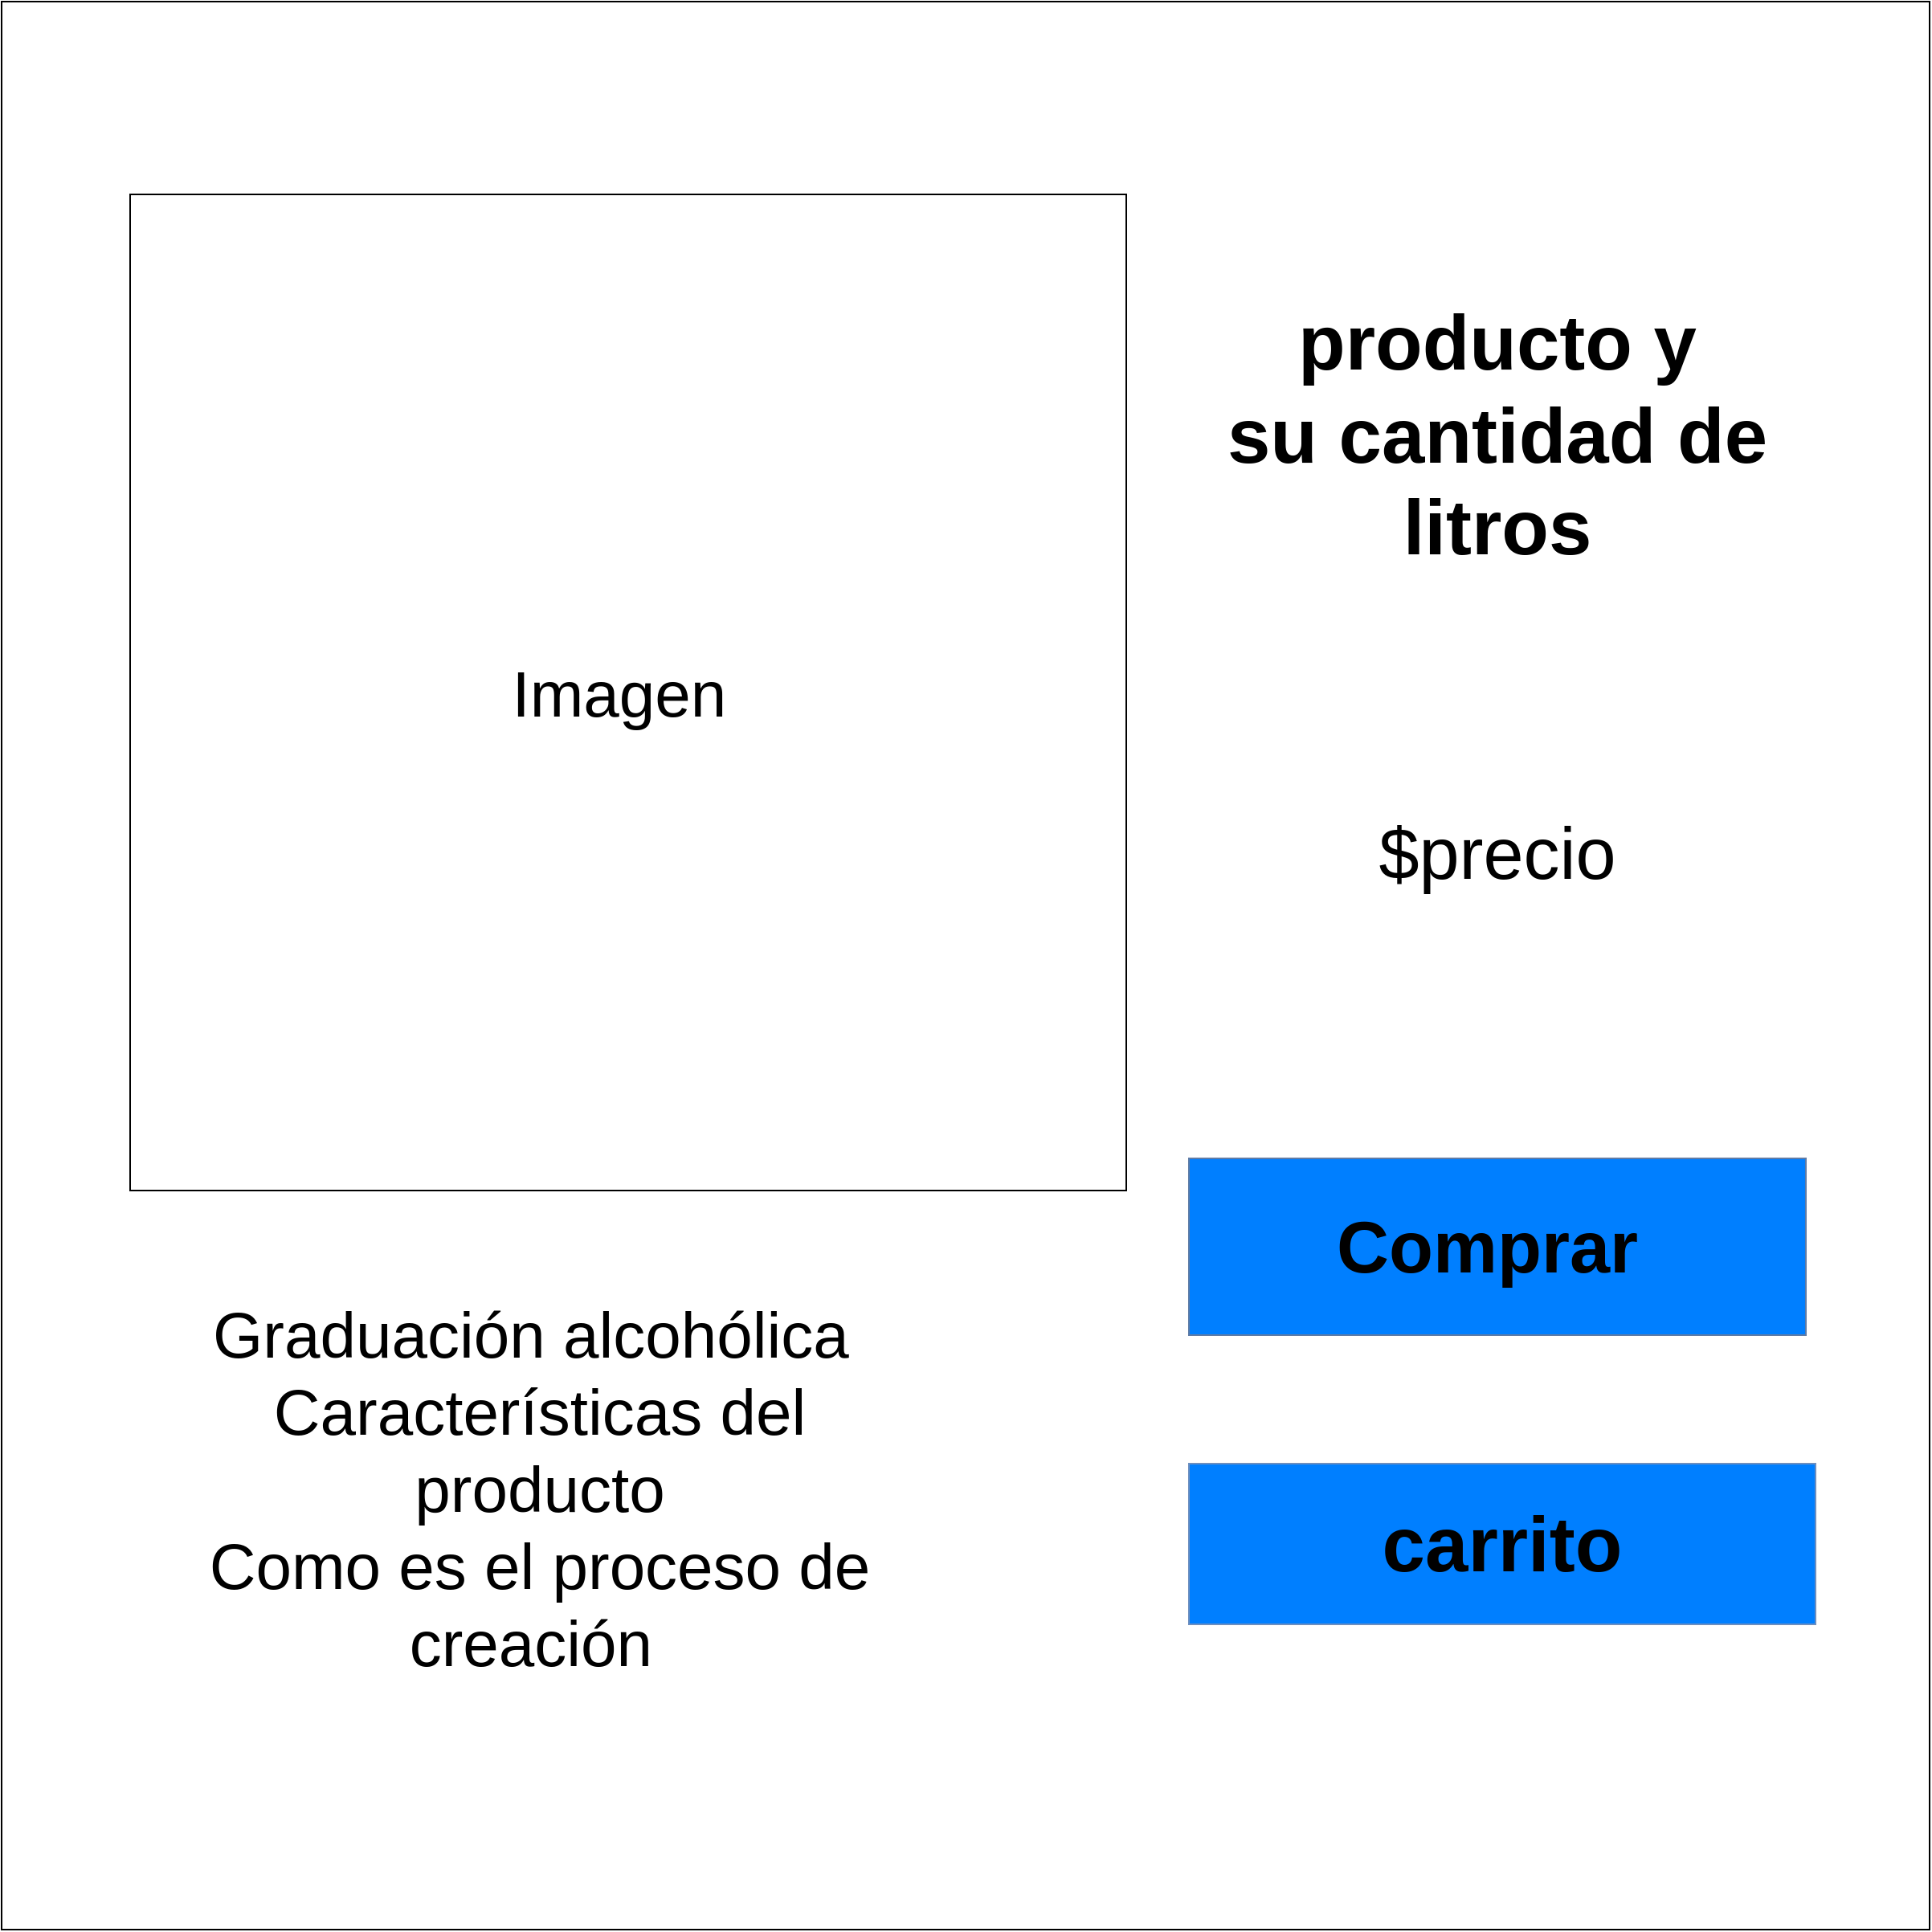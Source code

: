 <mxfile version="13.7.5" type="github" pages="15">
  <diagram id="OhG8lLr3wyOGNPxtDcFM" name="Page-1">
    <mxGraphModel dx="2946" dy="1536" grid="1" gridSize="10" guides="1" tooltips="1" connect="1" arrows="1" fold="1" page="1" pageScale="1" pageWidth="827" pageHeight="1169" math="0" shadow="0">
      <root>
        <mxCell id="0" />
        <mxCell id="1" parent="0" />
        <mxCell id="DzatYgbJUiVVY3OvYPIM-1" value="" style="whiteSpace=wrap;html=1;aspect=fixed;" parent="1" vertex="1">
          <mxGeometry x="160" y="140" width="1200" height="1200" as="geometry" />
        </mxCell>
        <mxCell id="DzatYgbJUiVVY3OvYPIM-2" value="" style="whiteSpace=wrap;html=1;aspect=fixed;" parent="1" vertex="1">
          <mxGeometry x="240" y="260" width="620" height="620" as="geometry" />
        </mxCell>
        <mxCell id="DzatYgbJUiVVY3OvYPIM-3" value="&lt;span style=&quot;font-size: 40px&quot;&gt;Imagen&amp;nbsp;&lt;/span&gt;" style="text;html=1;strokeColor=none;fillColor=none;align=center;verticalAlign=middle;whiteSpace=wrap;rounded=0;" parent="1" vertex="1">
          <mxGeometry x="390" y="410" width="320" height="320" as="geometry" />
        </mxCell>
        <mxCell id="DzatYgbJUiVVY3OvYPIM-4" value="&lt;font size=&quot;7&quot;&gt;&lt;b&gt;producto y su&amp;nbsp;cantidad de litros&lt;/b&gt;&lt;/font&gt;" style="text;html=1;strokeColor=none;fillColor=none;align=center;verticalAlign=middle;whiteSpace=wrap;rounded=0;" parent="1" vertex="1">
          <mxGeometry x="876" y="310" width="430" height="200" as="geometry" />
        </mxCell>
        <mxCell id="DzatYgbJUiVVY3OvYPIM-5" value="&lt;font style=&quot;font-size: 45px&quot;&gt;$precio&lt;/font&gt;" style="text;html=1;strokeColor=none;fillColor=none;align=center;verticalAlign=middle;whiteSpace=wrap;rounded=0;fontSize=21;" parent="1" vertex="1">
          <mxGeometry x="941" y="570" width="300" height="200" as="geometry" />
        </mxCell>
        <mxCell id="DzatYgbJUiVVY3OvYPIM-6" value="&lt;span style=&quot;font-size: 45px&quot;&gt;&lt;b&gt;Comprar&amp;nbsp;&lt;/b&gt;&lt;/span&gt;" style="text;html=1;align=center;verticalAlign=middle;whiteSpace=wrap;rounded=0;fontSize=21;strokeColor=#5E7BA6;fillColor=#007FFF;" parent="1" vertex="1">
          <mxGeometry x="899" y="860" width="384" height="110" as="geometry" />
        </mxCell>
        <mxCell id="DzatYgbJUiVVY3OvYPIM-7" value="&lt;b&gt;&lt;font style=&quot;font-size: 48px&quot;&gt;carrito&lt;/font&gt;&lt;/b&gt;" style="text;html=1;strokeColor=#6c8ebf;align=center;verticalAlign=middle;whiteSpace=wrap;rounded=0;fontSize=21;fillColor=#007FFF;" parent="1" vertex="1">
          <mxGeometry x="899" y="1050" width="390" height="100" as="geometry" />
        </mxCell>
        <mxCell id="DzatYgbJUiVVY3OvYPIM-8" value="&lt;font style=&quot;font-size: 40px&quot;&gt;Graduación alcohólica&amp;nbsp;&lt;br&gt;Características del producto&lt;br&gt;Como es el proceso de creación&amp;nbsp;&lt;/font&gt;" style="text;html=1;strokeColor=none;fillColor=none;align=center;verticalAlign=middle;whiteSpace=wrap;rounded=0;fontSize=21;" parent="1" vertex="1">
          <mxGeometry x="250" y="900" width="490" height="330" as="geometry" />
        </mxCell>
      </root>
    </mxGraphModel>
  </diagram>
  <diagram id="8sHCON4ht9VUjWR1bNQs" name="Page-2">
    <mxGraphModel dx="2946" dy="1536" grid="1" gridSize="10" guides="1" tooltips="1" connect="1" arrows="1" fold="1" page="1" pageScale="1" pageWidth="827" pageHeight="1169" math="0" shadow="0">
      <root>
        <mxCell id="FLeCUgqzSWVfP23sDxG7-0" />
        <mxCell id="FLeCUgqzSWVfP23sDxG7-1" parent="FLeCUgqzSWVfP23sDxG7-0" />
        <mxCell id="7ko9cK7hZdaCzW7y0LKQ-0" value="" style="whiteSpace=wrap;html=1;aspect=fixed;" parent="FLeCUgqzSWVfP23sDxG7-1" vertex="1">
          <mxGeometry x="240" y="120" width="1200" height="1200" as="geometry" />
        </mxCell>
        <mxCell id="7ko9cK7hZdaCzW7y0LKQ-1" value="" style="whiteSpace=wrap;html=1;aspect=fixed;" parent="FLeCUgqzSWVfP23sDxG7-1" vertex="1">
          <mxGeometry x="320" y="240" width="620" height="620" as="geometry" />
        </mxCell>
        <mxCell id="7ko9cK7hZdaCzW7y0LKQ-2" value="&lt;span style=&quot;font-size: 40px&quot;&gt;Imagen&amp;nbsp;&lt;/span&gt;" style="text;html=1;strokeColor=none;fillColor=none;align=center;verticalAlign=middle;whiteSpace=wrap;rounded=0;" parent="FLeCUgqzSWVfP23sDxG7-1" vertex="1">
          <mxGeometry x="470" y="360" width="320" height="320" as="geometry" />
        </mxCell>
        <mxCell id="7ko9cK7hZdaCzW7y0LKQ-3" value="&lt;font size=&quot;7&quot;&gt;&lt;b&gt;producto y su&amp;nbsp;cantidad de litros&lt;/b&gt;&lt;/font&gt;" style="text;html=1;strokeColor=none;fillColor=none;align=center;verticalAlign=middle;whiteSpace=wrap;rounded=0;" parent="FLeCUgqzSWVfP23sDxG7-1" vertex="1">
          <mxGeometry x="950" y="190" width="430" height="200" as="geometry" />
        </mxCell>
        <mxCell id="7ko9cK7hZdaCzW7y0LKQ-4" value="&lt;font style=&quot;font-size: 45px&quot;&gt;$precio&lt;/font&gt;" style="text;html=1;strokeColor=none;fillColor=none;align=center;verticalAlign=middle;whiteSpace=wrap;rounded=0;fontSize=21;" parent="FLeCUgqzSWVfP23sDxG7-1" vertex="1">
          <mxGeometry x="260" y="110" width="220" height="130" as="geometry" />
        </mxCell>
        <mxCell id="7ko9cK7hZdaCzW7y0LKQ-5" value="&lt;span style=&quot;font-size: 45px&quot;&gt;&lt;b&gt;Comprar&amp;nbsp;&lt;/b&gt;&lt;/span&gt;" style="text;html=1;align=center;verticalAlign=middle;whiteSpace=wrap;rounded=0;fontSize=21;strokeColor=#5E7BA6;fillColor=#007FFF;" parent="FLeCUgqzSWVfP23sDxG7-1" vertex="1">
          <mxGeometry x="296" y="930" width="384" height="110" as="geometry" />
        </mxCell>
        <mxCell id="7ko9cK7hZdaCzW7y0LKQ-6" value="&lt;b&gt;&lt;font style=&quot;font-size: 48px&quot;&gt;carrito&lt;/font&gt;&lt;/b&gt;" style="text;html=1;strokeColor=#6c8ebf;align=center;verticalAlign=middle;whiteSpace=wrap;rounded=0;fontSize=21;fillColor=#007FFF;" parent="FLeCUgqzSWVfP23sDxG7-1" vertex="1">
          <mxGeometry x="290" y="1140" width="390" height="100" as="geometry" />
        </mxCell>
        <mxCell id="7ko9cK7hZdaCzW7y0LKQ-7" value="&lt;font style=&quot;font-size: 40px&quot;&gt;Graduación alcohólica&amp;nbsp;&lt;br&gt;Características del producto&lt;br&gt;Como es el proceso de creación&amp;nbsp;&lt;/font&gt;" style="text;html=1;strokeColor=none;fillColor=none;align=center;verticalAlign=middle;whiteSpace=wrap;rounded=0;fontSize=21;" parent="FLeCUgqzSWVfP23sDxG7-1" vertex="1">
          <mxGeometry x="950" y="620" width="460" height="320" as="geometry" />
        </mxCell>
      </root>
    </mxGraphModel>
  </diagram>
  <diagram id="YQ7EBliyZT3NHj7X6m0U" name="Page-3">
    <mxGraphModel dx="2946" dy="1536" grid="1" gridSize="10" guides="1" tooltips="1" connect="1" arrows="1" fold="1" page="1" pageScale="1" pageWidth="827" pageHeight="1169" math="0" shadow="0">
      <root>
        <mxCell id="2Cu6oZ5dd-XjrIRJfJcB-0" />
        <mxCell id="2Cu6oZ5dd-XjrIRJfJcB-1" parent="2Cu6oZ5dd-XjrIRJfJcB-0" />
        <mxCell id="NQ0WCU6EAPzyOwTOeYJF-0" value="" style="whiteSpace=wrap;html=1;aspect=fixed;" parent="2Cu6oZ5dd-XjrIRJfJcB-1" vertex="1">
          <mxGeometry x="160" y="120" width="1200" height="1200" as="geometry" />
        </mxCell>
        <mxCell id="NQ0WCU6EAPzyOwTOeYJF-1" value="" style="whiteSpace=wrap;html=1;aspect=fixed;" parent="2Cu6oZ5dd-XjrIRJfJcB-1" vertex="1">
          <mxGeometry x="680" y="200" width="620" height="620" as="geometry" />
        </mxCell>
        <mxCell id="NQ0WCU6EAPzyOwTOeYJF-2" value="&lt;span style=&quot;font-size: 40px&quot;&gt;Imagen&amp;nbsp;&lt;/span&gt;" style="text;html=1;strokeColor=none;fillColor=none;align=center;verticalAlign=middle;whiteSpace=wrap;rounded=0;" parent="2Cu6oZ5dd-XjrIRJfJcB-1" vertex="1">
          <mxGeometry x="827" y="340" width="320" height="320" as="geometry" />
        </mxCell>
        <mxCell id="NQ0WCU6EAPzyOwTOeYJF-3" value="&lt;font size=&quot;7&quot;&gt;&lt;b&gt;producto y su&amp;nbsp;cantidad de litros&lt;/b&gt;&lt;/font&gt;" style="text;html=1;strokeColor=none;fillColor=none;align=center;verticalAlign=middle;whiteSpace=wrap;rounded=0;" parent="2Cu6oZ5dd-XjrIRJfJcB-1" vertex="1">
          <mxGeometry x="199" y="200" width="430" height="200" as="geometry" />
        </mxCell>
        <mxCell id="NQ0WCU6EAPzyOwTOeYJF-4" value="&lt;font style=&quot;font-size: 45px&quot;&gt;$precio&lt;/font&gt;" style="text;html=1;strokeColor=none;fillColor=none;align=center;verticalAlign=middle;whiteSpace=wrap;rounded=0;fontSize=21;" parent="2Cu6oZ5dd-XjrIRJfJcB-1" vertex="1">
          <mxGeometry x="280" y="490" width="300" height="200" as="geometry" />
        </mxCell>
        <mxCell id="NQ0WCU6EAPzyOwTOeYJF-5" value="&lt;span style=&quot;font-size: 45px&quot;&gt;&lt;b&gt;Comprar&amp;nbsp;&lt;/b&gt;&lt;/span&gt;" style="text;html=1;align=center;verticalAlign=middle;whiteSpace=wrap;rounded=0;fontSize=21;strokeColor=#5E7BA6;fillColor=#007FFF;" parent="2Cu6oZ5dd-XjrIRJfJcB-1" vertex="1">
          <mxGeometry x="820" y="880" width="384" height="110" as="geometry" />
        </mxCell>
        <mxCell id="NQ0WCU6EAPzyOwTOeYJF-6" value="&lt;b&gt;&lt;font style=&quot;font-size: 48px&quot;&gt;carrito&lt;/font&gt;&lt;/b&gt;" style="text;html=1;strokeColor=#6c8ebf;align=center;verticalAlign=middle;whiteSpace=wrap;rounded=0;fontSize=21;fillColor=#007FFF;" parent="2Cu6oZ5dd-XjrIRJfJcB-1" vertex="1">
          <mxGeometry x="820" y="1080" width="390" height="100" as="geometry" />
        </mxCell>
        <mxCell id="NQ0WCU6EAPzyOwTOeYJF-7" value="&lt;font style=&quot;font-size: 40px&quot;&gt;Graduación alcohólica&amp;nbsp;&lt;br&gt;Características del producto&lt;br&gt;Como es el proceso de creación&amp;nbsp;&lt;/font&gt;" style="text;html=1;strokeColor=none;fillColor=none;align=center;verticalAlign=middle;whiteSpace=wrap;rounded=0;fontSize=21;" parent="2Cu6oZ5dd-XjrIRJfJcB-1" vertex="1">
          <mxGeometry x="185" y="880" width="490" height="330" as="geometry" />
        </mxCell>
      </root>
    </mxGraphModel>
  </diagram>
  <diagram id="tWn3SIGj3MxljUCYJxcN" name="Page-4">
    <mxGraphModel dx="2028" dy="1648" grid="1" gridSize="10" guides="1" tooltips="1" connect="1" arrows="1" fold="1" page="1" pageScale="1" pageWidth="827" pageHeight="1169" math="0" shadow="0">
      <root>
        <mxCell id="_3oReo3nj9dfGUn5RVN_-0" />
        <mxCell id="_3oReo3nj9dfGUn5RVN_-1" parent="_3oReo3nj9dfGUn5RVN_-0" />
        <mxCell id="uuDOwzd5EjI94AipQSs_-0" value="" style="whiteSpace=wrap;html=1;aspect=fixed;" vertex="1" parent="_3oReo3nj9dfGUn5RVN_-1">
          <mxGeometry x="160" y="150" width="1030" height="1030" as="geometry" />
        </mxCell>
        <mxCell id="uuDOwzd5EjI94AipQSs_-1" value="" style="whiteSpace=wrap;html=1;aspect=fixed;" vertex="1" parent="_3oReo3nj9dfGUn5RVN_-1">
          <mxGeometry x="240" y="260" width="570" height="570" as="geometry" />
        </mxCell>
        <mxCell id="uuDOwzd5EjI94AipQSs_-2" value="&lt;span style=&quot;font-size: 40px&quot;&gt;Imagen&amp;nbsp;&lt;/span&gt;" style="text;html=1;strokeColor=none;fillColor=none;align=center;verticalAlign=middle;whiteSpace=wrap;rounded=0;" vertex="1" parent="_3oReo3nj9dfGUn5RVN_-1">
          <mxGeometry x="390" y="380" width="320" height="320" as="geometry" />
        </mxCell>
        <mxCell id="uuDOwzd5EjI94AipQSs_-3" value="&lt;font size=&quot;7&quot;&gt;&lt;b&gt;producto y su&amp;nbsp;cantidad de litros&lt;/b&gt;&lt;/font&gt;" style="text;html=1;strokeColor=none;fillColor=none;align=center;verticalAlign=middle;whiteSpace=wrap;rounded=0;" vertex="1" parent="_3oReo3nj9dfGUn5RVN_-1">
          <mxGeometry x="816" y="310" width="384" height="200" as="geometry" />
        </mxCell>
        <mxCell id="uuDOwzd5EjI94AipQSs_-4" value="&lt;font style=&quot;font-size: 45px&quot;&gt;$precio&lt;/font&gt;" style="text;html=1;strokeColor=none;fillColor=none;align=center;verticalAlign=middle;whiteSpace=wrap;rounded=0;fontSize=21;" vertex="1" parent="_3oReo3nj9dfGUn5RVN_-1">
          <mxGeometry x="858" y="565" width="300" height="200" as="geometry" />
        </mxCell>
        <mxCell id="uuDOwzd5EjI94AipQSs_-5" value="&lt;span style=&quot;font-size: 45px&quot;&gt;&lt;b&gt;Comprar&amp;nbsp;&lt;/b&gt;&lt;/span&gt;" style="text;html=1;align=center;verticalAlign=middle;whiteSpace=wrap;rounded=0;fontSize=21;strokeColor=#5E7BA6;fillColor=#007FFF;" vertex="1" parent="_3oReo3nj9dfGUn5RVN_-1">
          <mxGeometry x="829" y="900" width="341" height="110" as="geometry" />
        </mxCell>
        <mxCell id="uuDOwzd5EjI94AipQSs_-6" value="&lt;b&gt;&lt;font style=&quot;font-size: 48px&quot;&gt;carrito&lt;/font&gt;&lt;/b&gt;" style="text;html=1;strokeColor=#6c8ebf;align=center;verticalAlign=middle;whiteSpace=wrap;rounded=0;fontSize=21;fillColor=#007FFF;" vertex="1" parent="_3oReo3nj9dfGUn5RVN_-1">
          <mxGeometry x="820" y="1069" width="350" height="100" as="geometry" />
        </mxCell>
        <mxCell id="uuDOwzd5EjI94AipQSs_-7" value="&lt;font style=&quot;font-size: 40px&quot;&gt;Graduación alcohólica&amp;nbsp;&lt;br&gt;Características del producto&lt;br&gt;Como es el proceso de creación&amp;nbsp;&lt;/font&gt;" style="text;html=1;strokeColor=none;fillColor=none;align=center;verticalAlign=middle;whiteSpace=wrap;rounded=0;fontSize=21;" vertex="1" parent="_3oReo3nj9dfGUn5RVN_-1">
          <mxGeometry x="230" y="850" width="490" height="330" as="geometry" />
        </mxCell>
      </root>
    </mxGraphModel>
  </diagram>
  <diagram id="swVq-odo5ElDC0NcVRpH" name="Page-5">
    <mxGraphModel dx="2028" dy="1648" grid="1" gridSize="10" guides="1" tooltips="1" connect="1" arrows="1" fold="1" page="1" pageScale="1" pageWidth="827" pageHeight="1169" math="0" shadow="0">
      <root>
        <mxCell id="oH3agz5dN43Ch7ZoMKP8-0" />
        <mxCell id="oH3agz5dN43Ch7ZoMKP8-1" parent="oH3agz5dN43Ch7ZoMKP8-0" />
        <mxCell id="-okv497SU9pjVjCkf_no-0" value="" style="whiteSpace=wrap;html=1;aspect=fixed;" vertex="1" parent="oH3agz5dN43Ch7ZoMKP8-1">
          <mxGeometry x="240" y="120" width="1030" height="1030" as="geometry" />
        </mxCell>
        <mxCell id="-okv497SU9pjVjCkf_no-1" value="" style="whiteSpace=wrap;html=1;aspect=fixed;" vertex="1" parent="oH3agz5dN43Ch7ZoMKP8-1">
          <mxGeometry x="270" y="230" width="580" height="580" as="geometry" />
        </mxCell>
        <mxCell id="-okv497SU9pjVjCkf_no-2" value="&lt;span style=&quot;font-size: 40px&quot;&gt;Imagen&amp;nbsp;&lt;/span&gt;" style="text;html=1;strokeColor=none;fillColor=none;align=center;verticalAlign=middle;whiteSpace=wrap;rounded=0;" vertex="1" parent="oH3agz5dN43Ch7ZoMKP8-1">
          <mxGeometry x="370" y="320" width="320" height="320" as="geometry" />
        </mxCell>
        <mxCell id="-okv497SU9pjVjCkf_no-3" value="&lt;font size=&quot;7&quot;&gt;&lt;b&gt;producto y su&amp;nbsp;cantidad de litros&lt;/b&gt;&lt;/font&gt;" style="text;html=1;strokeColor=none;fillColor=none;align=center;verticalAlign=middle;whiteSpace=wrap;rounded=0;" vertex="1" parent="oH3agz5dN43Ch7ZoMKP8-1">
          <mxGeometry x="850" y="230" width="410" height="190" as="geometry" />
        </mxCell>
        <mxCell id="-okv497SU9pjVjCkf_no-4" value="&lt;font style=&quot;font-size: 45px&quot;&gt;$precio&lt;/font&gt;" style="text;html=1;strokeColor=none;fillColor=none;align=center;verticalAlign=middle;whiteSpace=wrap;rounded=0;fontSize=21;" vertex="1" parent="oH3agz5dN43Ch7ZoMKP8-1">
          <mxGeometry x="260" y="110" width="220" height="130" as="geometry" />
        </mxCell>
        <mxCell id="-okv497SU9pjVjCkf_no-5" value="&lt;span style=&quot;font-size: 45px&quot;&gt;&lt;b&gt;Comprar&amp;nbsp;&lt;/b&gt;&lt;/span&gt;" style="text;html=1;align=center;verticalAlign=middle;whiteSpace=wrap;rounded=0;fontSize=21;strokeColor=#5E7BA6;fillColor=#007FFF;" vertex="1" parent="oH3agz5dN43Ch7ZoMKP8-1">
          <mxGeometry x="280" y="900" width="360" height="100" as="geometry" />
        </mxCell>
        <mxCell id="-okv497SU9pjVjCkf_no-6" value="&lt;b&gt;&lt;font style=&quot;font-size: 48px&quot;&gt;carrito&lt;/font&gt;&lt;/b&gt;" style="text;html=1;strokeColor=#6c8ebf;align=center;verticalAlign=middle;whiteSpace=wrap;rounded=0;fontSize=21;fillColor=#007FFF;" vertex="1" parent="oH3agz5dN43Ch7ZoMKP8-1">
          <mxGeometry x="270" y="1050" width="380" height="90" as="geometry" />
        </mxCell>
        <mxCell id="-okv497SU9pjVjCkf_no-7" value="&lt;font style=&quot;font-size: 35px&quot;&gt;Graduación alcohólica&amp;nbsp;&lt;br&gt;Características del producto&lt;br&gt;Como es el proceso de creación&amp;nbsp;&lt;/font&gt;" style="text;html=1;strokeColor=none;fillColor=none;align=center;verticalAlign=middle;whiteSpace=wrap;rounded=0;fontSize=21;" vertex="1" parent="oH3agz5dN43Ch7ZoMKP8-1">
          <mxGeometry x="920" y="620" width="270" height="370" as="geometry" />
        </mxCell>
      </root>
    </mxGraphModel>
  </diagram>
  <diagram id="wSeed1Lg8CEp3MQ3WB01" name="Page-6">
    <mxGraphModel dx="2028" dy="1648" grid="1" gridSize="10" guides="1" tooltips="1" connect="1" arrows="1" fold="1" page="1" pageScale="1" pageWidth="827" pageHeight="1169" math="0" shadow="0">
      <root>
        <mxCell id="gs47vVrGpBOccBVEyZ1A-0" />
        <mxCell id="gs47vVrGpBOccBVEyZ1A-1" parent="gs47vVrGpBOccBVEyZ1A-0" />
        <mxCell id="F4XtM53csNqDi-nMr_IP-0" value="" style="whiteSpace=wrap;html=1;aspect=fixed;" vertex="1" parent="gs47vVrGpBOccBVEyZ1A-1">
          <mxGeometry x="160" y="120" width="1030" height="1030" as="geometry" />
        </mxCell>
        <mxCell id="F4XtM53csNqDi-nMr_IP-1" value="" style="whiteSpace=wrap;html=1;aspect=fixed;" vertex="1" parent="gs47vVrGpBOccBVEyZ1A-1">
          <mxGeometry x="600" y="200" width="570" height="570" as="geometry" />
        </mxCell>
        <mxCell id="F4XtM53csNqDi-nMr_IP-2" value="&lt;span style=&quot;font-size: 40px&quot;&gt;Imagen&amp;nbsp;&lt;/span&gt;" style="text;html=1;strokeColor=none;fillColor=none;align=center;verticalAlign=middle;whiteSpace=wrap;rounded=0;" vertex="1" parent="gs47vVrGpBOccBVEyZ1A-1">
          <mxGeometry x="750" y="340" width="320" height="320" as="geometry" />
        </mxCell>
        <mxCell id="F4XtM53csNqDi-nMr_IP-3" value="&lt;font size=&quot;7&quot;&gt;&lt;b&gt;producto y su&amp;nbsp;cantidad de litros&lt;/b&gt;&lt;/font&gt;" style="text;html=1;strokeColor=none;fillColor=none;align=center;verticalAlign=middle;whiteSpace=wrap;rounded=0;" vertex="1" parent="gs47vVrGpBOccBVEyZ1A-1">
          <mxGeometry x="180" y="200" width="430" height="200" as="geometry" />
        </mxCell>
        <mxCell id="F4XtM53csNqDi-nMr_IP-4" value="&lt;font style=&quot;font-size: 45px&quot;&gt;$precio&lt;/font&gt;" style="text;html=1;strokeColor=none;fillColor=none;align=center;verticalAlign=middle;whiteSpace=wrap;rounded=0;fontSize=21;" vertex="1" parent="gs47vVrGpBOccBVEyZ1A-1">
          <mxGeometry x="220" y="500" width="300" height="200" as="geometry" />
        </mxCell>
        <mxCell id="F4XtM53csNqDi-nMr_IP-5" value="&lt;span style=&quot;font-size: 45px&quot;&gt;&lt;b&gt;Comprar&amp;nbsp;&lt;/b&gt;&lt;/span&gt;" style="text;html=1;align=center;verticalAlign=middle;whiteSpace=wrap;rounded=0;fontSize=21;strokeColor=#5E7BA6;fillColor=#007FFF;" vertex="1" parent="gs47vVrGpBOccBVEyZ1A-1">
          <mxGeometry x="760" y="860" width="310" height="100" as="geometry" />
        </mxCell>
        <mxCell id="F4XtM53csNqDi-nMr_IP-6" value="&lt;b&gt;&lt;font style=&quot;font-size: 48px&quot;&gt;carrito&lt;/font&gt;&lt;/b&gt;" style="text;html=1;strokeColor=#6c8ebf;align=center;verticalAlign=middle;whiteSpace=wrap;rounded=0;fontSize=21;fillColor=#007FFF;" vertex="1" parent="gs47vVrGpBOccBVEyZ1A-1">
          <mxGeometry x="730" y="1030" width="330" height="90" as="geometry" />
        </mxCell>
        <mxCell id="F4XtM53csNqDi-nMr_IP-7" value="&lt;font style=&quot;font-size: 40px&quot;&gt;Graduación alcohólica&amp;nbsp;&lt;br&gt;Características del producto&lt;br&gt;Como es el proceso de creación&amp;nbsp;&lt;/font&gt;" style="text;html=1;strokeColor=none;fillColor=none;align=center;verticalAlign=middle;whiteSpace=wrap;rounded=0;fontSize=21;" vertex="1" parent="gs47vVrGpBOccBVEyZ1A-1">
          <mxGeometry x="190" y="800" width="460" height="310" as="geometry" />
        </mxCell>
      </root>
    </mxGraphModel>
  </diagram>
  <diagram id="MQWzQKOEMABwPRWh-fXW" name="Page-7">
    <mxGraphModel dx="2028" dy="1648" grid="1" gridSize="10" guides="1" tooltips="1" connect="1" arrows="1" fold="1" page="1" pageScale="1" pageWidth="827" pageHeight="1169" math="0" shadow="0">
      <root>
        <mxCell id="xqoI1ykKSI135mgXWJ_N-0" />
        <mxCell id="xqoI1ykKSI135mgXWJ_N-1" parent="xqoI1ykKSI135mgXWJ_N-0" />
        <mxCell id="xqoI1ykKSI135mgXWJ_N-2" value="" style="whiteSpace=wrap;html=1;aspect=fixed;" vertex="1" parent="xqoI1ykKSI135mgXWJ_N-1">
          <mxGeometry x="160" y="150" width="770" height="770" as="geometry" />
        </mxCell>
        <mxCell id="xqoI1ykKSI135mgXWJ_N-3" value="" style="whiteSpace=wrap;html=1;aspect=fixed;" vertex="1" parent="xqoI1ykKSI135mgXWJ_N-1">
          <mxGeometry x="180" y="220" width="370" height="370" as="geometry" />
        </mxCell>
        <mxCell id="xqoI1ykKSI135mgXWJ_N-4" value="&lt;span style=&quot;font-size: 40px&quot;&gt;Imagen&amp;nbsp;&lt;/span&gt;" style="text;html=1;strokeColor=none;fillColor=none;align=center;verticalAlign=middle;whiteSpace=wrap;rounded=0;" vertex="1" parent="xqoI1ykKSI135mgXWJ_N-1">
          <mxGeometry x="205" y="220" width="320" height="320" as="geometry" />
        </mxCell>
        <mxCell id="xqoI1ykKSI135mgXWJ_N-5" value="&lt;font size=&quot;7&quot;&gt;&lt;b&gt;producto y su&amp;nbsp;cantidad de litros&lt;/b&gt;&lt;/font&gt;" style="text;html=1;strokeColor=none;fillColor=none;align=center;verticalAlign=middle;whiteSpace=wrap;rounded=0;" vertex="1" parent="xqoI1ykKSI135mgXWJ_N-1">
          <mxGeometry x="600" y="210" width="270" height="140" as="geometry" />
        </mxCell>
        <mxCell id="xqoI1ykKSI135mgXWJ_N-6" value="&lt;font style=&quot;font-size: 45px&quot;&gt;$precio&lt;/font&gt;" style="text;html=1;strokeColor=none;fillColor=none;align=center;verticalAlign=middle;whiteSpace=wrap;rounded=0;fontSize=21;" vertex="1" parent="xqoI1ykKSI135mgXWJ_N-1">
          <mxGeometry x="615" y="400" width="240" height="160" as="geometry" />
        </mxCell>
        <mxCell id="xqoI1ykKSI135mgXWJ_N-7" value="&lt;span style=&quot;font-size: 45px&quot;&gt;&lt;b&gt;Comprar&amp;nbsp;&lt;/b&gt;&lt;/span&gt;" style="text;html=1;align=center;verticalAlign=middle;whiteSpace=wrap;rounded=0;fontSize=21;strokeColor=#5E7BA6;fillColor=#007FFF;" vertex="1" parent="xqoI1ykKSI135mgXWJ_N-1">
          <mxGeometry x="600" y="610" width="300" height="80" as="geometry" />
        </mxCell>
        <mxCell id="xqoI1ykKSI135mgXWJ_N-8" value="&lt;b&gt;&lt;font style=&quot;font-size: 48px&quot;&gt;carrito&lt;/font&gt;&lt;/b&gt;" style="text;html=1;strokeColor=#6c8ebf;align=center;verticalAlign=middle;whiteSpace=wrap;rounded=0;fontSize=21;fillColor=#007FFF;" vertex="1" parent="xqoI1ykKSI135mgXWJ_N-1">
          <mxGeometry x="600" y="770" width="309" height="80" as="geometry" />
        </mxCell>
        <mxCell id="xqoI1ykKSI135mgXWJ_N-9" value="&lt;font style=&quot;font-size: 35px&quot;&gt;Graduación alcohólica&amp;nbsp;&lt;br&gt;Características del producto&lt;br&gt;Como es el proceso de creación&amp;nbsp;&lt;/font&gt;" style="text;html=1;strokeColor=none;fillColor=none;align=center;verticalAlign=middle;whiteSpace=wrap;rounded=0;fontSize=21;" vertex="1" parent="xqoI1ykKSI135mgXWJ_N-1">
          <mxGeometry x="180" y="650" width="390" height="190" as="geometry" />
        </mxCell>
      </root>
    </mxGraphModel>
  </diagram>
  <diagram id="hz-GrBqQlptNAZkT0V8Q" name="Page-8">
    <mxGraphModel dx="2028" dy="1648" grid="1" gridSize="10" guides="1" tooltips="1" connect="1" arrows="1" fold="1" page="1" pageScale="1" pageWidth="827" pageHeight="1169" math="0" shadow="0">
      <root>
        <mxCell id="BBuMAoUzIRJO8NmGHN6h-0" />
        <mxCell id="BBuMAoUzIRJO8NmGHN6h-1" parent="BBuMAoUzIRJO8NmGHN6h-0" />
        <mxCell id="BBuMAoUzIRJO8NmGHN6h-2" value="" style="whiteSpace=wrap;html=1;aspect=fixed;" vertex="1" parent="BBuMAoUzIRJO8NmGHN6h-1">
          <mxGeometry x="240" y="120" width="770" height="770" as="geometry" />
        </mxCell>
        <mxCell id="BBuMAoUzIRJO8NmGHN6h-3" value="" style="whiteSpace=wrap;html=1;aspect=fixed;" vertex="1" parent="BBuMAoUzIRJO8NmGHN6h-1">
          <mxGeometry x="300" y="210" width="360" height="360" as="geometry" />
        </mxCell>
        <mxCell id="BBuMAoUzIRJO8NmGHN6h-4" value="&lt;span style=&quot;font-size: 40px&quot;&gt;Imagen&amp;nbsp;&lt;/span&gt;" style="text;html=1;strokeColor=none;fillColor=none;align=center;verticalAlign=middle;whiteSpace=wrap;rounded=0;" vertex="1" parent="BBuMAoUzIRJO8NmGHN6h-1">
          <mxGeometry x="370" y="320" width="210" height="180" as="geometry" />
        </mxCell>
        <mxCell id="BBuMAoUzIRJO8NmGHN6h-5" value="&lt;b&gt;&lt;font style=&quot;font-size: 44px&quot;&gt;producto y su&amp;nbsp;cantidad de litros&lt;/font&gt;&lt;/b&gt;" style="text;html=1;strokeColor=none;fillColor=none;align=center;verticalAlign=middle;whiteSpace=wrap;rounded=0;" vertex="1" parent="BBuMAoUzIRJO8NmGHN6h-1">
          <mxGeometry x="675" y="210" width="360" height="190" as="geometry" />
        </mxCell>
        <mxCell id="BBuMAoUzIRJO8NmGHN6h-6" value="&lt;font style=&quot;font-size: 45px&quot;&gt;$precio&lt;/font&gt;" style="text;html=1;strokeColor=none;fillColor=none;align=center;verticalAlign=middle;whiteSpace=wrap;rounded=0;fontSize=21;" vertex="1" parent="BBuMAoUzIRJO8NmGHN6h-1">
          <mxGeometry x="260" y="110" width="220" height="130" as="geometry" />
        </mxCell>
        <mxCell id="BBuMAoUzIRJO8NmGHN6h-7" value="&lt;span style=&quot;font-size: 45px&quot;&gt;&lt;b&gt;Comprar&amp;nbsp;&lt;/b&gt;&lt;/span&gt;" style="text;html=1;align=center;verticalAlign=middle;whiteSpace=wrap;rounded=0;fontSize=21;strokeColor=#5E7BA6;fillColor=#007FFF;" vertex="1" parent="BBuMAoUzIRJO8NmGHN6h-1">
          <mxGeometry x="280" y="610" width="330" height="80" as="geometry" />
        </mxCell>
        <mxCell id="BBuMAoUzIRJO8NmGHN6h-8" value="&lt;b&gt;&lt;font style=&quot;font-size: 48px&quot;&gt;carrito&lt;/font&gt;&lt;/b&gt;" style="text;html=1;strokeColor=#6c8ebf;align=center;verticalAlign=middle;whiteSpace=wrap;rounded=0;fontSize=21;fillColor=#007FFF;" vertex="1" parent="BBuMAoUzIRJO8NmGHN6h-1">
          <mxGeometry x="270" y="770" width="370" height="70" as="geometry" />
        </mxCell>
        <mxCell id="BBuMAoUzIRJO8NmGHN6h-9" value="&lt;font style=&quot;font-size: 30px&quot;&gt;Graduación alcohólica&amp;nbsp;&lt;br&gt;Características del producto&lt;br&gt;Como es el proceso de creación&amp;nbsp;&lt;/font&gt;" style="text;html=1;strokeColor=none;fillColor=none;align=center;verticalAlign=middle;whiteSpace=wrap;rounded=0;fontSize=21;" vertex="1" parent="BBuMAoUzIRJO8NmGHN6h-1">
          <mxGeometry x="700" y="470" width="270" height="370" as="geometry" />
        </mxCell>
      </root>
    </mxGraphModel>
  </diagram>
  <diagram id="MDaZ-HUqndBPnzo9LL8R" name="Page-9">
    <mxGraphModel dx="2028" dy="1648" grid="1" gridSize="10" guides="1" tooltips="1" connect="1" arrows="1" fold="1" page="1" pageScale="1" pageWidth="827" pageHeight="1169" math="0" shadow="0">
      <root>
        <mxCell id="5dXFVb9zLeBfPqWbgcXe-0" />
        <mxCell id="5dXFVb9zLeBfPqWbgcXe-1" parent="5dXFVb9zLeBfPqWbgcXe-0" />
        <mxCell id="5dXFVb9zLeBfPqWbgcXe-2" value="" style="whiteSpace=wrap;html=1;aspect=fixed;" vertex="1" parent="5dXFVb9zLeBfPqWbgcXe-1">
          <mxGeometry x="160" y="120" width="770" height="770" as="geometry" />
        </mxCell>
        <mxCell id="5dXFVb9zLeBfPqWbgcXe-3" value="" style="whiteSpace=wrap;html=1;aspect=fixed;" vertex="1" parent="5dXFVb9zLeBfPqWbgcXe-1">
          <mxGeometry x="585" y="200" width="320" height="320" as="geometry" />
        </mxCell>
        <mxCell id="5dXFVb9zLeBfPqWbgcXe-4" value="&lt;span style=&quot;font-size: 40px&quot;&gt;Imagen&amp;nbsp;&lt;/span&gt;" style="text;html=1;strokeColor=none;fillColor=none;align=center;verticalAlign=middle;whiteSpace=wrap;rounded=0;" vertex="1" parent="5dXFVb9zLeBfPqWbgcXe-1">
          <mxGeometry x="610" y="240" width="270" height="180" as="geometry" />
        </mxCell>
        <mxCell id="5dXFVb9zLeBfPqWbgcXe-5" value="&lt;font size=&quot;7&quot;&gt;&lt;b&gt;producto y su&amp;nbsp;cantidad de litros&lt;/b&gt;&lt;/font&gt;" style="text;html=1;strokeColor=none;fillColor=none;align=center;verticalAlign=middle;whiteSpace=wrap;rounded=0;" vertex="1" parent="5dXFVb9zLeBfPqWbgcXe-1">
          <mxGeometry x="180" y="200" width="370" height="170" as="geometry" />
        </mxCell>
        <mxCell id="5dXFVb9zLeBfPqWbgcXe-6" value="&lt;font style=&quot;font-size: 45px&quot;&gt;$precio&lt;/font&gt;" style="text;html=1;strokeColor=none;fillColor=none;align=center;verticalAlign=middle;whiteSpace=wrap;rounded=0;fontSize=21;" vertex="1" parent="5dXFVb9zLeBfPqWbgcXe-1">
          <mxGeometry x="190" y="390" width="300" height="200" as="geometry" />
        </mxCell>
        <mxCell id="5dXFVb9zLeBfPqWbgcXe-7" value="&lt;span style=&quot;font-size: 45px&quot;&gt;&lt;b&gt;Comprar&amp;nbsp;&lt;/b&gt;&lt;/span&gt;" style="text;html=1;align=center;verticalAlign=middle;whiteSpace=wrap;rounded=0;fontSize=21;strokeColor=#5E7BA6;fillColor=#007FFF;" vertex="1" parent="5dXFVb9zLeBfPqWbgcXe-1">
          <mxGeometry x="590" y="620" width="270" height="80" as="geometry" />
        </mxCell>
        <mxCell id="5dXFVb9zLeBfPqWbgcXe-8" value="&lt;b&gt;&lt;font style=&quot;font-size: 48px&quot;&gt;carrito&lt;/font&gt;&lt;/b&gt;" style="text;html=1;strokeColor=#6c8ebf;align=center;verticalAlign=middle;whiteSpace=wrap;rounded=0;fontSize=21;fillColor=#007FFF;" vertex="1" parent="5dXFVb9zLeBfPqWbgcXe-1">
          <mxGeometry x="590" y="770" width="270" height="70" as="geometry" />
        </mxCell>
        <mxCell id="5dXFVb9zLeBfPqWbgcXe-9" value="&lt;font style=&quot;font-size: 30px&quot;&gt;Graduación alcohólica&amp;nbsp;&lt;br&gt;Características del producto&lt;br&gt;Como es el proceso de creación&amp;nbsp;&lt;/font&gt;" style="text;html=1;strokeColor=none;fillColor=none;align=center;verticalAlign=middle;whiteSpace=wrap;rounded=0;fontSize=21;" vertex="1" parent="5dXFVb9zLeBfPqWbgcXe-1">
          <mxGeometry x="180" y="610" width="350" height="180" as="geometry" />
        </mxCell>
      </root>
    </mxGraphModel>
  </diagram>
  <diagram id="2GLJlVPUtrme2KW1x6xa" name="Page-10">
    <mxGraphModel dx="2028" dy="1648" grid="1" gridSize="10" guides="1" tooltips="1" connect="1" arrows="1" fold="1" page="1" pageScale="1" pageWidth="827" pageHeight="1169" math="0" shadow="0">
      <root>
        <mxCell id="wDi2dRjop6nyWGxdiIvX-0" />
        <mxCell id="wDi2dRjop6nyWGxdiIvX-1" parent="wDi2dRjop6nyWGxdiIvX-0" />
        <mxCell id="w3yjl-8MWNkgL__zfYx4-0" value="" style="whiteSpace=wrap;html=1;aspect=fixed;" vertex="1" parent="wDi2dRjop6nyWGxdiIvX-1">
          <mxGeometry x="160" y="150" width="480" height="480" as="geometry" />
        </mxCell>
        <mxCell id="w3yjl-8MWNkgL__zfYx4-1" value="" style="whiteSpace=wrap;html=1;aspect=fixed;" vertex="1" parent="wDi2dRjop6nyWGxdiIvX-1">
          <mxGeometry x="180" y="180" width="200" height="200" as="geometry" />
        </mxCell>
        <mxCell id="w3yjl-8MWNkgL__zfYx4-2" value="&lt;font style=&quot;font-size: 30px&quot;&gt;Imagen&amp;nbsp;&lt;/font&gt;" style="text;html=1;strokeColor=none;fillColor=none;align=center;verticalAlign=middle;whiteSpace=wrap;rounded=0;" vertex="1" parent="wDi2dRjop6nyWGxdiIvX-1">
          <mxGeometry x="198.75" y="230" width="162.5" height="110" as="geometry" />
        </mxCell>
        <mxCell id="w3yjl-8MWNkgL__zfYx4-3" value="&lt;b&gt;&lt;font style=&quot;font-size: 30px&quot;&gt;producto y su&amp;nbsp;cantidad de litros&lt;/font&gt;&lt;/b&gt;" style="text;html=1;strokeColor=none;fillColor=none;align=center;verticalAlign=middle;whiteSpace=wrap;rounded=0;" vertex="1" parent="wDi2dRjop6nyWGxdiIvX-1">
          <mxGeometry x="390" y="170" width="220" height="140" as="geometry" />
        </mxCell>
        <mxCell id="w3yjl-8MWNkgL__zfYx4-4" value="&lt;font style=&quot;font-size: 25px&quot;&gt;$precio&lt;/font&gt;" style="text;html=1;strokeColor=none;fillColor=none;align=center;verticalAlign=middle;whiteSpace=wrap;rounded=0;fontSize=21;" vertex="1" parent="wDi2dRjop6nyWGxdiIvX-1">
          <mxGeometry x="420" y="320" width="145" height="60" as="geometry" />
        </mxCell>
        <mxCell id="w3yjl-8MWNkgL__zfYx4-5" value="&lt;b&gt;&lt;font style=&quot;font-size: 30px&quot;&gt;Comprar&amp;nbsp;&lt;/font&gt;&lt;/b&gt;" style="text;html=1;align=center;verticalAlign=middle;whiteSpace=wrap;rounded=0;fontSize=21;strokeColor=#5E7BA6;fillColor=#007FFF;" vertex="1" parent="wDi2dRjop6nyWGxdiIvX-1">
          <mxGeometry x="414" y="400" width="196" height="80" as="geometry" />
        </mxCell>
        <mxCell id="w3yjl-8MWNkgL__zfYx4-6" value="&lt;b&gt;&lt;font style=&quot;font-size: 30px&quot;&gt;carrito&lt;/font&gt;&lt;/b&gt;" style="text;html=1;strokeColor=#6c8ebf;align=center;verticalAlign=middle;whiteSpace=wrap;rounded=0;fontSize=21;fillColor=#007FFF;" vertex="1" parent="wDi2dRjop6nyWGxdiIvX-1">
          <mxGeometry x="422" y="530" width="180" height="80" as="geometry" />
        </mxCell>
        <mxCell id="w3yjl-8MWNkgL__zfYx4-7" value="&lt;font style=&quot;font-size: 25px&quot;&gt;Graduación alcohólica&amp;nbsp;&lt;br&gt;Características del producto&lt;br&gt;Como es el proceso de creación&amp;nbsp;&lt;/font&gt;" style="text;html=1;strokeColor=none;fillColor=none;align=center;verticalAlign=middle;whiteSpace=wrap;rounded=0;fontSize=21;" vertex="1" parent="wDi2dRjop6nyWGxdiIvX-1">
          <mxGeometry x="154" y="410" width="260" height="150" as="geometry" />
        </mxCell>
      </root>
    </mxGraphModel>
  </diagram>
  <diagram id="30JzxqmPbuRLpYHtkV2-" name="Page-11">
    <mxGraphModel dx="2028" dy="1648" grid="1" gridSize="10" guides="1" tooltips="1" connect="1" arrows="1" fold="1" page="1" pageScale="1" pageWidth="827" pageHeight="1169" math="0" shadow="0">
      <root>
        <mxCell id="ZS14SzMsIUw-SgS6AL1z-0" />
        <mxCell id="ZS14SzMsIUw-SgS6AL1z-1" parent="ZS14SzMsIUw-SgS6AL1z-0" />
        <mxCell id="saOLsg51eO2QTby_-De--0" value="" style="whiteSpace=wrap;html=1;aspect=fixed;" vertex="1" parent="ZS14SzMsIUw-SgS6AL1z-1">
          <mxGeometry x="240" y="120" width="480" height="480" as="geometry" />
        </mxCell>
        <mxCell id="saOLsg51eO2QTby_-De--1" value="" style="whiteSpace=wrap;html=1;aspect=fixed;" vertex="1" parent="ZS14SzMsIUw-SgS6AL1z-1">
          <mxGeometry x="260" y="180" width="230" height="230" as="geometry" />
        </mxCell>
        <mxCell id="saOLsg51eO2QTby_-De--2" value="&lt;font style=&quot;font-size: 20px&quot;&gt;Imagen&amp;nbsp;&lt;/font&gt;" style="text;html=1;strokeColor=none;fillColor=none;align=center;verticalAlign=middle;whiteSpace=wrap;rounded=0;" vertex="1" parent="ZS14SzMsIUw-SgS6AL1z-1">
          <mxGeometry x="280" y="240" width="140" height="80" as="geometry" />
        </mxCell>
        <mxCell id="saOLsg51eO2QTby_-De--3" value="&lt;b&gt;&lt;font style=&quot;font-size: 30px&quot;&gt;producto y su&amp;nbsp;cantidad de litros&lt;/font&gt;&lt;/b&gt;" style="text;html=1;strokeColor=none;fillColor=none;align=center;verticalAlign=middle;whiteSpace=wrap;rounded=0;" vertex="1" parent="ZS14SzMsIUw-SgS6AL1z-1">
          <mxGeometry x="490" y="140" width="230" height="150" as="geometry" />
        </mxCell>
        <mxCell id="saOLsg51eO2QTby_-De--4" value="&lt;font style=&quot;font-size: 25px&quot;&gt;$precio&lt;/font&gt;" style="text;html=1;strokeColor=none;fillColor=none;align=center;verticalAlign=middle;whiteSpace=wrap;rounded=0;fontSize=21;" vertex="1" parent="ZS14SzMsIUw-SgS6AL1z-1">
          <mxGeometry x="260" y="110" width="160" height="90" as="geometry" />
        </mxCell>
        <mxCell id="saOLsg51eO2QTby_-De--5" value="&lt;b&gt;&lt;font style=&quot;font-size: 30px&quot;&gt;Comprar&amp;nbsp;&lt;/font&gt;&lt;/b&gt;" style="text;html=1;align=center;verticalAlign=middle;whiteSpace=wrap;rounded=0;fontSize=21;strokeColor=#5E7BA6;fillColor=#007FFF;" vertex="1" parent="ZS14SzMsIUw-SgS6AL1z-1">
          <mxGeometry x="270" y="420" width="180" height="80" as="geometry" />
        </mxCell>
        <mxCell id="saOLsg51eO2QTby_-De--6" value="&lt;b&gt;&lt;font style=&quot;font-size: 30px&quot;&gt;carrito&lt;/font&gt;&lt;/b&gt;" style="text;html=1;strokeColor=#6c8ebf;align=center;verticalAlign=middle;whiteSpace=wrap;rounded=0;fontSize=21;fillColor=#007FFF;" vertex="1" parent="ZS14SzMsIUw-SgS6AL1z-1">
          <mxGeometry x="250" y="515" width="200" height="70" as="geometry" />
        </mxCell>
        <mxCell id="saOLsg51eO2QTby_-De--7" value="&lt;font style=&quot;font-size: 25px&quot;&gt;Graduación alcohólica&amp;nbsp;&lt;br&gt;Características del producto&lt;br&gt;Como es el proceso de creación&amp;nbsp;&lt;/font&gt;" style="text;html=1;strokeColor=none;fillColor=none;align=center;verticalAlign=middle;whiteSpace=wrap;rounded=0;fontSize=21;" vertex="1" parent="ZS14SzMsIUw-SgS6AL1z-1">
          <mxGeometry x="480" y="350" width="230" height="210" as="geometry" />
        </mxCell>
      </root>
    </mxGraphModel>
  </diagram>
  <diagram id="3AINShkyfzUl1iBluerr" name="Page-12">
    <mxGraphModel dx="2028" dy="1648" grid="1" gridSize="10" guides="1" tooltips="1" connect="1" arrows="1" fold="1" page="1" pageScale="1" pageWidth="827" pageHeight="1169" math="0" shadow="0">
      <root>
        <mxCell id="omZX_kKI7qmTcR-oOgRF-0" />
        <mxCell id="omZX_kKI7qmTcR-oOgRF-1" parent="omZX_kKI7qmTcR-oOgRF-0" />
        <mxCell id="iTA-d0TNN7onYOGcVERS-0" value="" style="whiteSpace=wrap;html=1;aspect=fixed;" vertex="1" parent="omZX_kKI7qmTcR-oOgRF-1">
          <mxGeometry x="160" y="120" width="480" height="480" as="geometry" />
        </mxCell>
        <mxCell id="iTA-d0TNN7onYOGcVERS-1" value="" style="whiteSpace=wrap;html=1;aspect=fixed;" vertex="1" parent="omZX_kKI7qmTcR-oOgRF-1">
          <mxGeometry x="400" y="140" width="230" height="230" as="geometry" />
        </mxCell>
        <mxCell id="iTA-d0TNN7onYOGcVERS-2" value="&lt;font style=&quot;font-size: 25px&quot;&gt;Imagen&lt;/font&gt;&amp;nbsp;" style="text;html=1;strokeColor=none;fillColor=none;align=center;verticalAlign=middle;whiteSpace=wrap;rounded=0;" vertex="1" parent="omZX_kKI7qmTcR-oOgRF-1">
          <mxGeometry x="470" y="210" width="120" height="60" as="geometry" />
        </mxCell>
        <mxCell id="iTA-d0TNN7onYOGcVERS-3" value="&lt;b&gt;&lt;font style=&quot;font-size: 30px&quot;&gt;producto y su&amp;nbsp;cantidad de litros&lt;/font&gt;&lt;/b&gt;" style="text;html=1;strokeColor=none;fillColor=none;align=center;verticalAlign=middle;whiteSpace=wrap;rounded=0;" vertex="1" parent="omZX_kKI7qmTcR-oOgRF-1">
          <mxGeometry x="160" y="150" width="270" height="100" as="geometry" />
        </mxCell>
        <mxCell id="iTA-d0TNN7onYOGcVERS-4" value="&lt;font style=&quot;font-size: 25px&quot;&gt;$precio&lt;/font&gt;" style="text;html=1;strokeColor=none;fillColor=none;align=center;verticalAlign=middle;whiteSpace=wrap;rounded=0;fontSize=21;" vertex="1" parent="omZX_kKI7qmTcR-oOgRF-1">
          <mxGeometry x="190" y="310" width="180" height="70" as="geometry" />
        </mxCell>
        <mxCell id="iTA-d0TNN7onYOGcVERS-5" value="&lt;b&gt;&lt;font style=&quot;font-size: 30px&quot;&gt;Comprar&amp;nbsp;&lt;/font&gt;&lt;/b&gt;" style="text;html=1;align=center;verticalAlign=middle;whiteSpace=wrap;rounded=0;fontSize=21;strokeColor=#5E7BA6;fillColor=#007FFF;" vertex="1" parent="omZX_kKI7qmTcR-oOgRF-1">
          <mxGeometry x="450" y="410" width="160" height="80" as="geometry" />
        </mxCell>
        <mxCell id="iTA-d0TNN7onYOGcVERS-6" value="&lt;b&gt;&lt;font style=&quot;font-size: 30px&quot;&gt;carrito&lt;/font&gt;&lt;/b&gt;" style="text;html=1;strokeColor=#6c8ebf;align=center;verticalAlign=middle;whiteSpace=wrap;rounded=0;fontSize=21;fillColor=#007FFF;" vertex="1" parent="omZX_kKI7qmTcR-oOgRF-1">
          <mxGeometry x="440" y="515" width="170" height="70" as="geometry" />
        </mxCell>
        <mxCell id="iTA-d0TNN7onYOGcVERS-7" value="&lt;font style=&quot;font-size: 25px&quot;&gt;Graduación alcohólica&amp;nbsp;&lt;br&gt;Características del producto&lt;br&gt;Como es el proceso de creación&amp;nbsp;&lt;/font&gt;" style="text;html=1;strokeColor=none;fillColor=none;align=center;verticalAlign=middle;whiteSpace=wrap;rounded=0;fontSize=21;" vertex="1" parent="omZX_kKI7qmTcR-oOgRF-1">
          <mxGeometry x="160" y="410" width="290" height="140" as="geometry" />
        </mxCell>
      </root>
    </mxGraphModel>
  </diagram>
  <diagram id="g9L1qqkDnFJC9Cpja5ib" name="Page-13">
    <mxGraphModel dx="1014" dy="824" grid="1" gridSize="10" guides="1" tooltips="1" connect="1" arrows="1" fold="1" page="1" pageScale="1" pageWidth="827" pageHeight="1169" math="0" shadow="0">
      <root>
        <mxCell id="SnYLSKHFYDfUq7419wax-0" />
        <mxCell id="SnYLSKHFYDfUq7419wax-1" parent="SnYLSKHFYDfUq7419wax-0" />
        <mxCell id="hzlQn8o5vGUYynHzHpEC-0" value="" style="whiteSpace=wrap;html=1;aspect=fixed;" vertex="1" parent="SnYLSKHFYDfUq7419wax-1">
          <mxGeometry x="160" y="150" width="320" height="320" as="geometry" />
        </mxCell>
        <mxCell id="hzlQn8o5vGUYynHzHpEC-1" value="" style="whiteSpace=wrap;html=1;aspect=fixed;" vertex="1" parent="SnYLSKHFYDfUq7419wax-1">
          <mxGeometry x="170" y="160" width="150" height="150" as="geometry" />
        </mxCell>
        <mxCell id="hzlQn8o5vGUYynHzHpEC-2" value="&lt;font style=&quot;font-size: 30px&quot;&gt;Imagen&amp;nbsp;&lt;/font&gt;" style="text;html=1;strokeColor=none;fillColor=none;align=center;verticalAlign=middle;whiteSpace=wrap;rounded=0;" vertex="1" parent="SnYLSKHFYDfUq7419wax-1">
          <mxGeometry x="180" y="205" width="100" height="55" as="geometry" />
        </mxCell>
        <mxCell id="hzlQn8o5vGUYynHzHpEC-3" value="&lt;b&gt;&lt;font style=&quot;font-size: 25px&quot;&gt;producto y su&amp;nbsp;cantidad de litros&lt;/font&gt;&lt;/b&gt;" style="text;html=1;strokeColor=none;fillColor=none;align=center;verticalAlign=middle;whiteSpace=wrap;rounded=0;" vertex="1" parent="SnYLSKHFYDfUq7419wax-1">
          <mxGeometry x="325" y="177.5" width="145" height="110" as="geometry" />
        </mxCell>
        <mxCell id="hzlQn8o5vGUYynHzHpEC-4" value="&lt;font style=&quot;font-size: 25px&quot;&gt;$precio&lt;/font&gt;" style="text;html=1;strokeColor=none;fillColor=none;align=center;verticalAlign=middle;whiteSpace=wrap;rounded=0;fontSize=21;" vertex="1" parent="SnYLSKHFYDfUq7419wax-1">
          <mxGeometry x="340" y="310" width="130" height="60" as="geometry" />
        </mxCell>
        <mxCell id="hzlQn8o5vGUYynHzHpEC-5" value="&lt;b&gt;&lt;font style=&quot;font-size: 25px&quot;&gt;carrito&lt;/font&gt;&lt;/b&gt;" style="text;html=1;strokeColor=#6c8ebf;align=center;verticalAlign=middle;whiteSpace=wrap;rounded=0;fontSize=21;fillColor=#007FFF;" vertex="1" parent="SnYLSKHFYDfUq7419wax-1">
          <mxGeometry x="167.5" y="410" width="150" height="50" as="geometry" />
        </mxCell>
        <mxCell id="hzlQn8o5vGUYynHzHpEC-6" value="&lt;font style=&quot;font-size: 9px&quot;&gt;Graduación alcohólica&amp;nbsp;&lt;br&gt;Características del producto&lt;br&gt;Como es el proceso de creación&amp;nbsp;&lt;/font&gt;" style="text;html=1;strokeColor=none;fillColor=none;align=center;verticalAlign=middle;whiteSpace=wrap;rounded=0;fontSize=21;" vertex="1" parent="SnYLSKHFYDfUq7419wax-1">
          <mxGeometry x="307.5" y="380" width="172.5" height="60" as="geometry" />
        </mxCell>
        <mxCell id="RTHJOLbx1G52ZJ6QuSgu-0" value="&lt;b&gt;&lt;font style=&quot;font-size: 25px&quot;&gt;Comprar&amp;nbsp;&lt;/font&gt;&lt;/b&gt;" style="text;html=1;align=center;verticalAlign=middle;whiteSpace=wrap;rounded=0;fontSize=21;strokeColor=#5E7BA6;fillColor=#007FFF;" vertex="1" parent="SnYLSKHFYDfUq7419wax-1">
          <mxGeometry x="167.5" y="340" width="150" height="50" as="geometry" />
        </mxCell>
      </root>
    </mxGraphModel>
  </diagram>
  <diagram id="VL6USMAEMJG3S3J8NN-G" name="Page-14">
    <mxGraphModel dx="1014" dy="824" grid="1" gridSize="10" guides="1" tooltips="1" connect="1" arrows="1" fold="1" page="1" pageScale="1" pageWidth="827" pageHeight="1169" math="0" shadow="0">
      <root>
        <mxCell id="Uaxqvpg9Hh-c_8uBQrLI-0" />
        <mxCell id="Uaxqvpg9Hh-c_8uBQrLI-1" parent="Uaxqvpg9Hh-c_8uBQrLI-0" />
        <mxCell id="S5COOQyiML00URVepKim-0" value="" style="whiteSpace=wrap;html=1;aspect=fixed;" vertex="1" parent="Uaxqvpg9Hh-c_8uBQrLI-1">
          <mxGeometry x="240" y="120" width="320" height="320" as="geometry" />
        </mxCell>
        <mxCell id="S5COOQyiML00URVepKim-1" value="" style="whiteSpace=wrap;html=1;aspect=fixed;" vertex="1" parent="Uaxqvpg9Hh-c_8uBQrLI-1">
          <mxGeometry x="250" y="160" width="130" height="130" as="geometry" />
        </mxCell>
        <mxCell id="S5COOQyiML00URVepKim-2" value="&lt;font style=&quot;font-size: 20px&quot;&gt;Imagen&amp;nbsp;&lt;/font&gt;" style="text;html=1;strokeColor=none;fillColor=none;align=center;verticalAlign=middle;whiteSpace=wrap;rounded=0;" vertex="1" parent="Uaxqvpg9Hh-c_8uBQrLI-1">
          <mxGeometry x="260" y="200" width="90" height="40" as="geometry" />
        </mxCell>
        <mxCell id="S5COOQyiML00URVepKim-3" value="&lt;b&gt;&lt;font style=&quot;font-size: 30px&quot;&gt;producto y su&amp;nbsp;cantidad de litros&lt;/font&gt;&lt;/b&gt;" style="text;html=1;strokeColor=none;fillColor=none;align=center;verticalAlign=middle;whiteSpace=wrap;rounded=0;" vertex="1" parent="Uaxqvpg9Hh-c_8uBQrLI-1">
          <mxGeometry x="400" y="130" width="150" height="130" as="geometry" />
        </mxCell>
        <mxCell id="S5COOQyiML00URVepKim-4" value="&lt;font style=&quot;font-size: 25px&quot;&gt;$precio&lt;/font&gt;" style="text;html=1;strokeColor=none;fillColor=none;align=center;verticalAlign=middle;whiteSpace=wrap;rounded=0;fontSize=21;" vertex="1" parent="Uaxqvpg9Hh-c_8uBQrLI-1">
          <mxGeometry x="250" y="110" width="130" height="70" as="geometry" />
        </mxCell>
        <mxCell id="S5COOQyiML00URVepKim-5" value="&lt;b&gt;&lt;font style=&quot;font-size: 25px&quot;&gt;Comprar&amp;nbsp;&lt;/font&gt;&lt;/b&gt;" style="text;html=1;align=center;verticalAlign=middle;whiteSpace=wrap;rounded=0;fontSize=21;strokeColor=#5E7BA6;fillColor=#007FFF;" vertex="1" parent="Uaxqvpg9Hh-c_8uBQrLI-1">
          <mxGeometry x="420" y="280" width="130" height="50" as="geometry" />
        </mxCell>
        <mxCell id="S5COOQyiML00URVepKim-6" value="&lt;b&gt;&lt;font style=&quot;font-size: 25px&quot;&gt;carrito&lt;/font&gt;&lt;/b&gt;" style="text;html=1;strokeColor=#6c8ebf;align=center;verticalAlign=middle;whiteSpace=wrap;rounded=0;fontSize=21;fillColor=#007FFF;" vertex="1" parent="Uaxqvpg9Hh-c_8uBQrLI-1">
          <mxGeometry x="414" y="355" width="136" height="50" as="geometry" />
        </mxCell>
        <mxCell id="S5COOQyiML00URVepKim-7" value="&lt;font style=&quot;font-size: 15px&quot;&gt;Graduación alcohólica&amp;nbsp;&lt;br&gt;Características del producto&lt;br&gt;Como es el proceso de creación&amp;nbsp;&lt;/font&gt;" style="text;html=1;strokeColor=none;fillColor=none;align=center;verticalAlign=middle;whiteSpace=wrap;rounded=0;fontSize=21;" vertex="1" parent="Uaxqvpg9Hh-c_8uBQrLI-1">
          <mxGeometry x="238" y="295" width="176" height="145" as="geometry" />
        </mxCell>
      </root>
    </mxGraphModel>
  </diagram>
  <diagram id="KellfjkAMRxIKFSzCijw" name="Page-15">
    <mxGraphModel dx="1014" dy="824" grid="1" gridSize="10" guides="1" tooltips="1" connect="1" arrows="1" fold="1" page="1" pageScale="1" pageWidth="827" pageHeight="1169" math="0" shadow="0">
      <root>
        <mxCell id="xrvOzZac-odWaYN0mP-X-0" />
        <mxCell id="xrvOzZac-odWaYN0mP-X-1" parent="xrvOzZac-odWaYN0mP-X-0" />
        <mxCell id="WU_4qwXj6-JA6zNJDa-G-0" value="" style="whiteSpace=wrap;html=1;aspect=fixed;" vertex="1" parent="xrvOzZac-odWaYN0mP-X-1">
          <mxGeometry x="160" y="120" width="320" height="320" as="geometry" />
        </mxCell>
        <mxCell id="WU_4qwXj6-JA6zNJDa-G-1" value="" style="whiteSpace=wrap;html=1;aspect=fixed;" vertex="1" parent="xrvOzZac-odWaYN0mP-X-1">
          <mxGeometry x="340" y="130" width="130" height="130" as="geometry" />
        </mxCell>
        <mxCell id="WU_4qwXj6-JA6zNJDa-G-2" value="&lt;font style=&quot;font-size: 25px&quot;&gt;Imagen&lt;/font&gt;&amp;nbsp;" style="text;html=1;strokeColor=none;fillColor=none;align=center;verticalAlign=middle;whiteSpace=wrap;rounded=0;" vertex="1" parent="xrvOzZac-odWaYN0mP-X-1">
          <mxGeometry x="357.5" y="170" width="95" height="30" as="geometry" />
        </mxCell>
        <mxCell id="WU_4qwXj6-JA6zNJDa-G-3" value="&lt;b&gt;&lt;font style=&quot;font-size: 25px&quot;&gt;producto y su&amp;nbsp;cantidad de litros&lt;/font&gt;&lt;/b&gt;" style="text;html=1;strokeColor=none;fillColor=none;align=center;verticalAlign=middle;whiteSpace=wrap;rounded=0;" vertex="1" parent="xrvOzZac-odWaYN0mP-X-1">
          <mxGeometry x="130" y="130" width="230" height="80" as="geometry" />
        </mxCell>
        <mxCell id="WU_4qwXj6-JA6zNJDa-G-4" value="&lt;font style=&quot;font-size: 25px&quot;&gt;$precio&lt;/font&gt;" style="text;html=1;strokeColor=none;fillColor=none;align=center;verticalAlign=middle;whiteSpace=wrap;rounded=0;fontSize=21;" vertex="1" parent="xrvOzZac-odWaYN0mP-X-1">
          <mxGeometry x="150" y="220" width="150" height="50" as="geometry" />
        </mxCell>
        <mxCell id="WU_4qwXj6-JA6zNJDa-G-5" value="&lt;b&gt;&lt;font style=&quot;font-size: 25px&quot;&gt;Comprar&amp;nbsp;&lt;/font&gt;&lt;/b&gt;" style="text;html=1;align=center;verticalAlign=middle;whiteSpace=wrap;rounded=0;fontSize=21;strokeColor=#5E7BA6;fillColor=#007FFF;" vertex="1" parent="xrvOzZac-odWaYN0mP-X-1">
          <mxGeometry x="170" y="290" width="120" height="40" as="geometry" />
        </mxCell>
        <mxCell id="WU_4qwXj6-JA6zNJDa-G-6" value="&lt;b&gt;&lt;font style=&quot;font-size: 25px&quot;&gt;carrito&lt;/font&gt;&lt;/b&gt;" style="text;html=1;strokeColor=#6c8ebf;align=center;verticalAlign=middle;whiteSpace=wrap;rounded=0;fontSize=21;fillColor=#007FFF;" vertex="1" parent="xrvOzZac-odWaYN0mP-X-1">
          <mxGeometry x="320" y="290" width="140" height="45" as="geometry" />
        </mxCell>
        <mxCell id="WU_4qwXj6-JA6zNJDa-G-7" value="&lt;font style=&quot;font-size: 20px&quot;&gt;Graduación alcohólica&amp;nbsp;&lt;br&gt;Características del producto&lt;br&gt;Como es el proceso de creación&amp;nbsp;&lt;/font&gt;" style="text;html=1;strokeColor=none;fillColor=none;align=center;verticalAlign=middle;whiteSpace=wrap;rounded=0;fontSize=21;" vertex="1" parent="xrvOzZac-odWaYN0mP-X-1">
          <mxGeometry x="150" y="350" width="330" height="80" as="geometry" />
        </mxCell>
      </root>
    </mxGraphModel>
  </diagram>
</mxfile>
